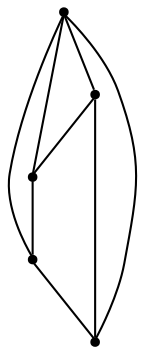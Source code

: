 graph {
  node [shape=point,comment="{\"directed\":false,\"doi\":\"10.1007/978-3-642-00219-9_11\",\"figure\":\"1\"}"]

  v0 [pos="1087.371079200922,694.8776824951174"]
  v1 [pos="1087.371079200922,1028.3322279496629"]
  v2 [pos="653.7152652474336,861.6049552223901"]
  v3 [pos="753.7896838520847,694.8776824951174"]
  v4 [pos="753.7896838520847,1028.3322279496629"]

  v2 -- v0 [id="-2",pos="653.7152652474336,861.6049552223901 656.4965311804483,839.376009022106 656.4965311804483,839.376009022106 656.4965311804483,839.376009022106 659.2735978237417,817.1429923317652 664.8360660641692,772.685099931197 678.7338698985965,736.5595006769356 692.6317373586255,700.4339014226742 714.8732753664948,672.6487362948333 737.110614084643,653.1958643132991 759.348016428393,633.7429923317652 781.5895544362622,622.6305544766515 817.7247606144394,617.0702650590379 853.864102456736,611.5140461314811 903.9013117590615,611.5140461314811 951.1573187539743,625.4066286954014 998.4174614130064,639.3032817493788 1042.8922024749045,667.0884468772197 1065.1337404827739,680.985099931197 1087.371079200922,694.8776824951174 1087.371079200922,694.8776824951174 1087.371079200922,694.8776824951174"]
  v2 -- v1 [id="-3",pos="653.7152652474336,861.6049552223901 656.4965311804483,883.8339014226742 656.4965311804483,883.8339014226742 656.4965311804483,883.8339014226742 659.2735978237417,906.0669181130152 664.8360660641692,950.5248105135834 678.7338698985965,986.6504097678446 692.6317373586255,1022.776009022106 714.8732753664948,1050.561174149947 737.110614084643,1070.0140461314809 759.348016428393,1089.4669181130153 781.5895544362622,1100.5793559681288 817.7247606144394,1106.1396453857424 853.864102456736,1111.6958643132994 903.9013117590615,1111.6958643132994 951.1573187539743,1097.8032817493788 998.4174614130064,1083.9066286954017 1042.8922024749045,1056.1214635675606 1065.1337404827739,1042.2248105135832 1087.371079200922,1028.3322279496629 1087.371079200922,1028.3322279496629 1087.371079200922,1028.3322279496629"]
  v1 -- v0 [id="-4",pos="1087.371079200922,1028.3322279496629 1087.371079200922,694.8776824951174 1087.371079200922,694.8776824951174 1087.371079200922,694.8776824951174"]
  v2 -- v4 [id="-5",pos="653.7152652474336,861.6049552223901 753.7896838520847,1028.3322279496629 753.7896838520847,1028.3322279496629 753.7896838520847,1028.3322279496629"]
  v2 -- v3 [id="-7",pos="653.7152652474336,861.6049552223901 753.7896838520847,694.8776824951174 753.7896838520847,694.8776824951174 753.7896838520847,694.8776824951174"]
  v4 -- v1 [id="-9",pos="753.7896838520847,1028.3322279496629 1087.371079200922,1028.3322279496629 1087.371079200922,1028.3322279496629 1087.371079200922,1028.3322279496629"]
  v0 -- v3 [id="-10",pos="1087.371079200922,694.8776824951174 753.7896838520847,694.8776824951174 753.7896838520847,694.8776824951174 753.7896838520847,694.8776824951174"]
  v3 -- v4 [id="-11",pos="753.7896838520847,694.8776824951174 753.7896838520847,1028.3322279496629 753.7896838520847,1028.3322279496629 753.7896838520847,1028.3322279496629"]
}